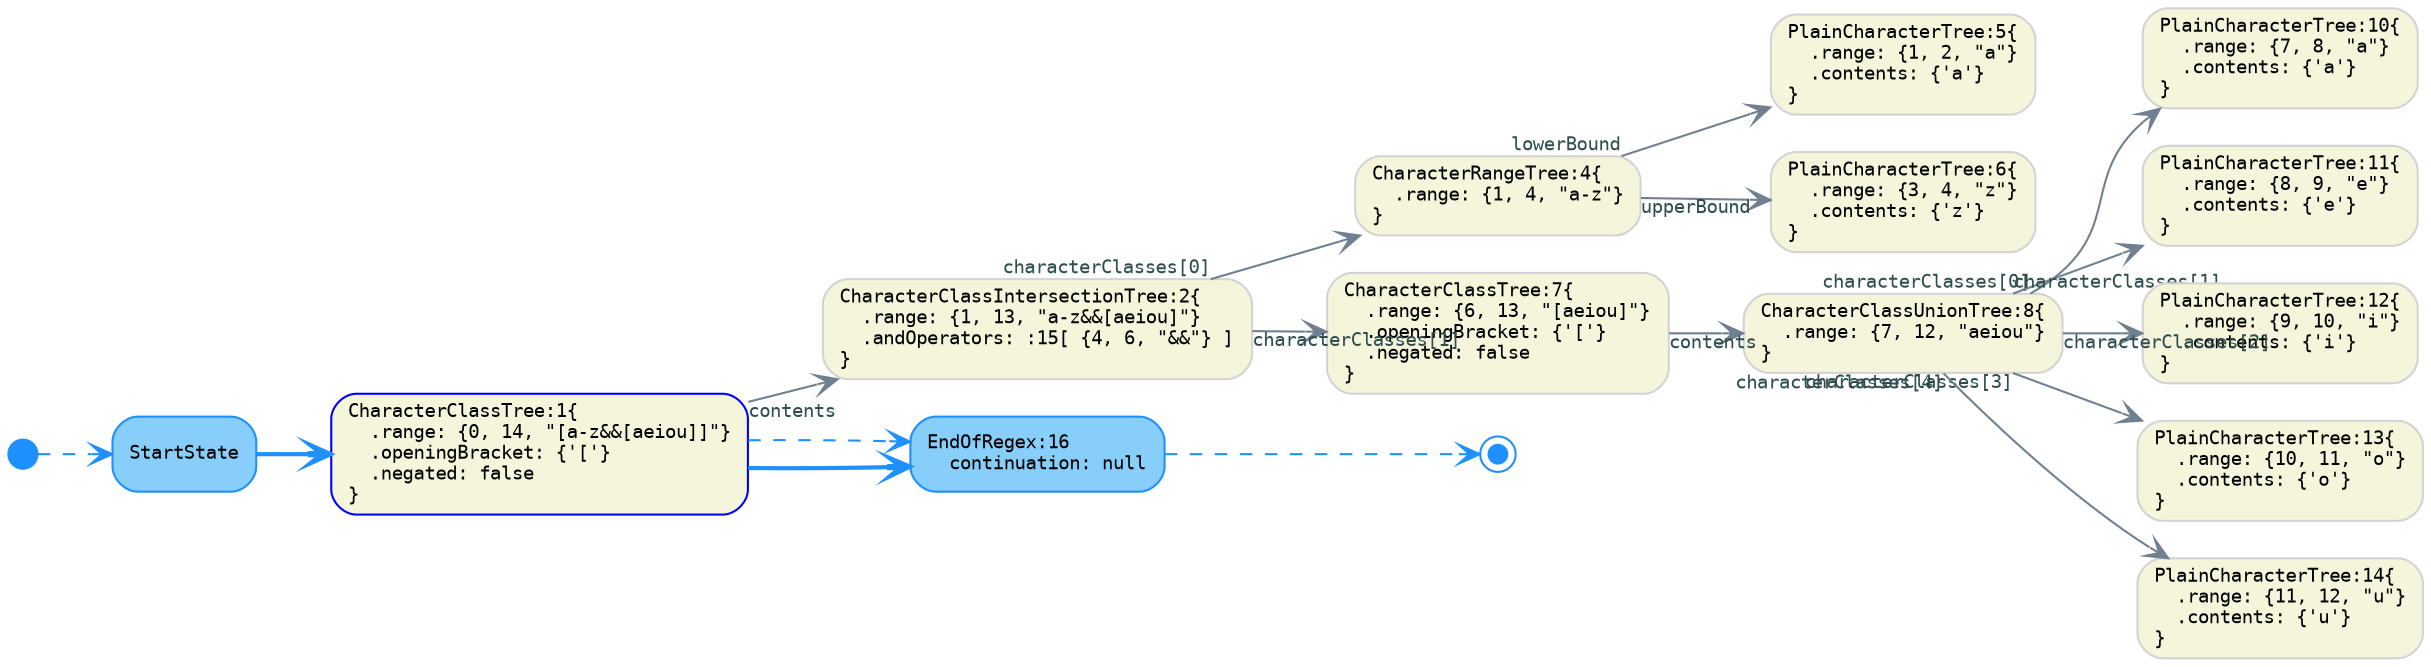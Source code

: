 digraph G {
  rankdir=LR;
  graph [fontname="Monospace", fontsize="11"]

  // tree-and-state nodes
  node [fontname="Monospace", fontsize= "9", shape="box", style="rounded,filled", color="Blue", fillcolor="Beige", fixedsize="false", width="0.75"]
  1[ label="CharacterClassTree:1\{\l  .range: \{0, 14, \"[a-z&&[aeiou]]\"\}\l  .openingBracket: \{'['\}\l  .negated: false\l\}\l" ]

  // default nodes
  node [fontname="Monospace", fontsize= "9", shape="box", style="rounded,filled", color="LightGray", fillcolor="Beige", fixedsize="false", width="0.75"]
  2[ label="CharacterClassIntersectionTree:2\{\l  .range: \{1, 13, \"a-z&&[aeiou]\"\}\l  .andOperators: :15[ \{4, 6, \"&&\"\} ]\l\}\l" ]
  4[ label="CharacterRangeTree:4\{\l  .range: \{1, 4, \"a-z\"\}\l\}\l" ]
  5[ label="PlainCharacterTree:5\{\l  .range: \{1, 2, \"a\"\}\l  .contents: \{'a'\}\l\}\l" ]
  6[ label="PlainCharacterTree:6\{\l  .range: \{3, 4, \"z\"\}\l  .contents: \{'z'\}\l\}\l" ]
  7[ label="CharacterClassTree:7\{\l  .range: \{6, 13, \"[aeiou]\"\}\l  .openingBracket: \{'['\}\l  .negated: false\l\}\l" ]
  8[ label="CharacterClassUnionTree:8\{\l  .range: \{7, 12, \"aeiou\"\}\l\}\l" ]
  10[ label="PlainCharacterTree:10\{\l  .range: \{7, 8, \"a\"\}\l  .contents: \{'a'\}\l\}\l" ]
  11[ label="PlainCharacterTree:11\{\l  .range: \{8, 9, \"e\"\}\l  .contents: \{'e'\}\l\}\l" ]
  12[ label="PlainCharacterTree:12\{\l  .range: \{9, 10, \"i\"\}\l  .contents: \{'i'\}\l\}\l" ]
  13[ label="PlainCharacterTree:13\{\l  .range: \{10, 11, \"o\"\}\l  .contents: \{'o'\}\l\}\l" ]
  14[ label="PlainCharacterTree:14\{\l  .range: \{11, 12, \"u\"\}\l  .contents: \{'u'\}\l\}\l" ]

  // state nodes
  node [fontname="Monospace", fontsize= "9", shape="box", style="rounded,filled", color="DodgerBlue", fillcolor="LightSkyBlue", fixedsize="false", width="0.75"]
  16[ label="EndOfRegex:16\l  continuation: null\l" ]
  StartState[ label="StartState\l" ]

  // end nodes
  node [fontname="Monospace", fontsize= "9", shape="doublecircle", style="rounded,filled", color="DodgerBlue", fillcolor="DodgerBlue", fixedsize="true", width="0.12"]
  end[ label="\l" ]

  // start nodes
  node [fontname="Monospace", fontsize= "9", shape="circle", style="rounded,filled", color="DodgerBlue", fillcolor="DodgerBlue", fixedsize="true", width="0.20"]
  start[ label="\l" ]

  // default edges
  edge [fontname="Monospace", fontsize="9", style="solid", color="SlateGray", fontcolor="DarkSlateGray", arrowhead="vee", arrowtail="none", dir="both"]
  4 -> 5 [ label="",  taillabel="lowerBound" ]
  4 -> 6 [ label="",  taillabel="upperBound" ]
  2 -> 4 [ label="",  taillabel="characterClasses[0]" ]
  8 -> 10 [ label="",  taillabel="characterClasses[0]" ]
  8 -> 11 [ label="",  taillabel="characterClasses[1]" ]
  8 -> 12 [ label="",  taillabel="characterClasses[2]" ]
  8 -> 13 [ label="",  taillabel="characterClasses[3]" ]
  8 -> 14 [ label="",  taillabel="characterClasses[4]" ]
  7 -> 8 [ label="",  taillabel="contents" ]
  2 -> 7 [ label="",  taillabel="characterClasses[1]" ]
  1 -> 2 [ label="",  taillabel="contents" ]

  // successor edges
  edge [fontname="Monospace", fontsize="9", style="bold", color="DodgerBlue", fontcolor="MediumBlue", arrowhead="vee", arrowtail="none", dir="both"]
  1 -> 16 [ label="",  taillabel="" ]
  StartState -> 1 [ label="",  taillabel="" ]

  // continuation edges
  edge [fontname="Monospace", fontsize="9", style="dashed", color="DodgerBlue", fontcolor="MediumBlue", arrowhead="vee", arrowtail="none", dir="both"]
  1 -> 16 [ label="",  taillabel="" ]
  16 -> end [ label="",  taillabel="" ]
  start -> StartState [ label="",  taillabel="" ]
}

